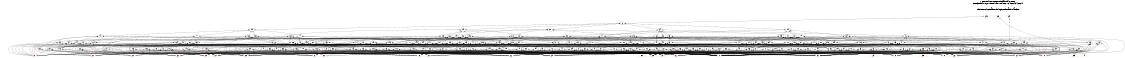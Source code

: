 # Network structure generated by ABC

digraph network {
size = "7.5,10";
center = true;
edge [dir = back];

{
  node [shape = plaintext];
  edge [style = invis];
  LevelTitle1 [label=""];
  LevelTitle2 [label=""];
  Level6 [label = ""];
  Level5 [label = ""];
  Level4 [label = ""];
  Level3 [label = ""];
  Level2 [label = ""];
  Level1 [label = ""];
  Level0 [label = ""];
  LevelTitle1 ->  LevelTitle2 ->  Level6 ->  Level5 ->  Level4 ->  Level3 ->  Level2 ->  Level1 ->  Level0;
}

{
  rank = same;
  LevelTitle1;
  title1 [shape=plaintext,
          fontsize=20,
          fontname = "Times-Roman",
          label="Network structure visualized by ABC\nBenchmark \"top\". Time was Wed Oct 16 16:07:34 2024. "
         ];
}

{
  rank = same;
  LevelTitle2;
  title2 [shape=plaintext,
          fontsize=18,
          fontname = "Times-Roman",
          label="The network contains 190 logic nodes and 0 latches.\n"
         ];
}

{
  rank = same;
  Level6;
  Node29 [label = "pd0", shape = invtriangle, color = coral, fillcolor = coral];
  Node30 [label = "pe0", shape = invtriangle, color = coral, fillcolor = coral];
  Node31 [label = "pf0", shape = invtriangle, color = coral, fillcolor = coral];
}

{
  rank = same;
  Level5;
  Node33 [label = "33\n", shape = ellipse];
}

{
  rank = same;
  Level4;
  Node34 [label = "34\n", shape = ellipse];
  Node104 [label = "104\n", shape = ellipse];
  Node140 [label = "140\n", shape = ellipse];
  Node179 [label = "179\n", shape = ellipse];
  Node201 [label = "201\n", shape = ellipse];
}

{
  rank = same;
  Level3;
  Node35 [label = "35\n", shape = ellipse];
  Node46 [label = "46\n", shape = ellipse];
  Node56 [label = "56\n", shape = ellipse];
  Node71 [label = "71\n", shape = ellipse];
  Node88 [label = "88\n", shape = ellipse];
  Node105 [label = "105\n", shape = ellipse];
  Node119 [label = "119\n", shape = ellipse];
  Node122 [label = "122\n", shape = ellipse];
  Node127 [label = "127\n", shape = ellipse];
  Node134 [label = "134\n", shape = ellipse];
  Node141 [label = "141\n", shape = ellipse];
  Node153 [label = "153\n", shape = ellipse];
  Node163 [label = "163\n", shape = ellipse];
  Node171 [label = "171\n", shape = ellipse];
  Node174 [label = "174\n", shape = ellipse];
  Node180 [label = "180\n", shape = ellipse];
  Node184 [label = "184\n", shape = ellipse];
  Node188 [label = "188\n", shape = ellipse];
  Node191 [label = "191\n", shape = ellipse];
  Node198 [label = "198\n", shape = ellipse];
  Node202 [label = "202\n", shape = ellipse];
  Node207 [label = "207\n", shape = ellipse];
  Node215 [label = "215\n", shape = ellipse];
  Node216 [label = "216\n", shape = ellipse];
  Node218 [label = "218\n", shape = ellipse];
}

{
  rank = same;
  Level2;
  Node36 [label = "36\n", shape = ellipse];
  Node41 [label = "41\n", shape = ellipse];
  Node43 [label = "43\n", shape = ellipse];
  Node47 [label = "47\n", shape = ellipse];
  Node51 [label = "51\n", shape = ellipse];
  Node53 [label = "53\n", shape = ellipse];
  Node57 [label = "57\n", shape = ellipse];
  Node60 [label = "60\n", shape = ellipse];
  Node63 [label = "63\n", shape = ellipse];
  Node66 [label = "66\n", shape = ellipse];
  Node68 [label = "68\n", shape = ellipse];
  Node72 [label = "72\n", shape = ellipse];
  Node74 [label = "74\n", shape = ellipse];
  Node77 [label = "77\n", shape = ellipse];
  Node81 [label = "81\n", shape = ellipse];
  Node84 [label = "84\n", shape = ellipse];
  Node89 [label = "89\n", shape = ellipse];
  Node92 [label = "92\n", shape = ellipse];
  Node97 [label = "97\n", shape = ellipse];
  Node101 [label = "101\n", shape = ellipse];
  Node106 [label = "106\n", shape = ellipse];
  Node108 [label = "108\n", shape = ellipse];
  Node111 [label = "111\n", shape = ellipse];
  Node114 [label = "114\n", shape = ellipse];
  Node117 [label = "117\n", shape = ellipse];
  Node120 [label = "120\n", shape = ellipse];
  Node121 [label = "121\n", shape = ellipse];
  Node123 [label = "123\n", shape = ellipse];
  Node125 [label = "125\n", shape = ellipse];
  Node128 [label = "128\n", shape = ellipse];
  Node131 [label = "131\n", shape = ellipse];
  Node135 [label = "135\n", shape = ellipse];
  Node138 [label = "138\n", shape = ellipse];
  Node139 [label = "139\n", shape = ellipse];
  Node142 [label = "142\n", shape = ellipse];
  Node144 [label = "144\n", shape = ellipse];
  Node147 [label = "147\n", shape = ellipse];
  Node154 [label = "154\n", shape = ellipse];
  Node155 [label = "155\n", shape = ellipse];
  Node157 [label = "157\n", shape = ellipse];
  Node159 [label = "159\n", shape = ellipse];
  Node164 [label = "164\n", shape = ellipse];
  Node167 [label = "167\n", shape = ellipse];
  Node169 [label = "169\n", shape = ellipse];
  Node172 [label = "172\n", shape = ellipse];
  Node175 [label = "175\n", shape = ellipse];
  Node177 [label = "177\n", shape = ellipse];
  Node181 [label = "181\n", shape = ellipse];
  Node183 [label = "183\n", shape = ellipse];
  Node185 [label = "185\n", shape = ellipse];
  Node189 [label = "189\n", shape = ellipse];
  Node192 [label = "192\n", shape = ellipse];
  Node195 [label = "195\n", shape = ellipse];
  Node196 [label = "196\n", shape = ellipse];
  Node199 [label = "199\n", shape = ellipse];
  Node200 [label = "200\n", shape = ellipse];
  Node203 [label = "203\n", shape = ellipse];
  Node206 [label = "206\n", shape = ellipse];
  Node208 [label = "208\n", shape = ellipse];
  Node209 [label = "209\n", shape = ellipse];
  Node210 [label = "210\n", shape = ellipse];
  Node212 [label = "212\n", shape = ellipse];
  Node217 [label = "217\n", shape = ellipse];
  Node219 [label = "219\n", shape = ellipse];
  Node220 [label = "220\n", shape = ellipse];
}

{
  rank = same;
  Level1;
  Node37 [label = "37\n", shape = ellipse];
  Node38 [label = "38\n", shape = ellipse];
  Node39 [label = "39\n", shape = ellipse];
  Node40 [label = "40\n", shape = ellipse];
  Node42 [label = "42\n", shape = ellipse];
  Node44 [label = "44\n", shape = ellipse];
  Node45 [label = "45\n", shape = ellipse];
  Node48 [label = "48\n", shape = ellipse];
  Node49 [label = "49\n", shape = ellipse];
  Node50 [label = "50\n", shape = ellipse];
  Node52 [label = "52\n", shape = ellipse];
  Node54 [label = "54\n", shape = ellipse];
  Node55 [label = "55\n", shape = ellipse];
  Node58 [label = "58\n", shape = ellipse];
  Node59 [label = "59\n", shape = ellipse];
  Node61 [label = "61\n", shape = ellipse];
  Node62 [label = "62\n", shape = ellipse];
  Node64 [label = "64\n", shape = ellipse];
  Node65 [label = "65\n", shape = ellipse];
  Node67 [label = "67\n", shape = ellipse];
  Node69 [label = "69\n", shape = ellipse];
  Node70 [label = "70\n", shape = ellipse];
  Node73 [label = "73\n", shape = ellipse];
  Node75 [label = "75\n", shape = ellipse];
  Node76 [label = "76\n", shape = ellipse];
  Node78 [label = "78\n", shape = ellipse];
  Node79 [label = "79\n", shape = ellipse];
  Node80 [label = "80\n", shape = ellipse];
  Node82 [label = "82\n", shape = ellipse];
  Node83 [label = "83\n", shape = ellipse];
  Node85 [label = "85\n", shape = ellipse];
  Node86 [label = "86\n", shape = ellipse];
  Node87 [label = "87\n", shape = ellipse];
  Node90 [label = "90\n", shape = ellipse];
  Node91 [label = "91\n", shape = ellipse];
  Node93 [label = "93\n", shape = ellipse];
  Node94 [label = "94\n", shape = ellipse];
  Node95 [label = "95\n", shape = ellipse];
  Node96 [label = "96\n", shape = ellipse];
  Node98 [label = "98\n", shape = ellipse];
  Node99 [label = "99\n", shape = ellipse];
  Node100 [label = "100\n", shape = ellipse];
  Node102 [label = "102\n", shape = ellipse];
  Node103 [label = "103\n", shape = ellipse];
  Node107 [label = "107\n", shape = ellipse];
  Node109 [label = "109\n", shape = ellipse];
  Node110 [label = "110\n", shape = ellipse];
  Node112 [label = "112\n", shape = ellipse];
  Node113 [label = "113\n", shape = ellipse];
  Node115 [label = "115\n", shape = ellipse];
  Node116 [label = "116\n", shape = ellipse];
  Node118 [label = "118\n", shape = ellipse];
  Node124 [label = "124\n", shape = ellipse];
  Node126 [label = "126\n", shape = ellipse];
  Node129 [label = "129\n", shape = ellipse];
  Node130 [label = "130\n", shape = ellipse];
  Node132 [label = "132\n", shape = ellipse];
  Node133 [label = "133\n", shape = ellipse];
  Node136 [label = "136\n", shape = ellipse];
  Node137 [label = "137\n", shape = ellipse];
  Node143 [label = "143\n", shape = ellipse];
  Node145 [label = "145\n", shape = ellipse];
  Node146 [label = "146\n", shape = ellipse];
  Node148 [label = "148\n", shape = ellipse];
  Node149 [label = "149\n", shape = ellipse];
  Node150 [label = "150\n", shape = ellipse];
  Node151 [label = "151\n", shape = ellipse];
  Node152 [label = "152\n", shape = ellipse];
  Node156 [label = "156\n", shape = ellipse];
  Node158 [label = "158\n", shape = ellipse];
  Node160 [label = "160\n", shape = ellipse];
  Node161 [label = "161\n", shape = ellipse];
  Node162 [label = "162\n", shape = ellipse];
  Node165 [label = "165\n", shape = ellipse];
  Node166 [label = "166\n", shape = ellipse];
  Node168 [label = "168\n", shape = ellipse];
  Node170 [label = "170\n", shape = ellipse];
  Node173 [label = "173\n", shape = ellipse];
  Node176 [label = "176\n", shape = ellipse];
  Node178 [label = "178\n", shape = ellipse];
  Node182 [label = "182\n", shape = ellipse];
  Node186 [label = "186\n", shape = ellipse];
  Node187 [label = "187\n", shape = ellipse];
  Node190 [label = "190\n", shape = ellipse];
  Node193 [label = "193\n", shape = ellipse];
  Node194 [label = "194\n", shape = ellipse];
  Node197 [label = "197\n", shape = ellipse];
  Node204 [label = "204\n", shape = ellipse];
  Node205 [label = "205\n", shape = ellipse];
  Node211 [label = "211\n", shape = ellipse];
  Node213 [label = "213\n", shape = ellipse];
  Node214 [label = "214\n", shape = ellipse];
  Node221 [label = "221\n", shape = ellipse];
  Node222 [label = "222\n", shape = ellipse];
}

{
  rank = same;
  Level0;
  Node1 [label = "pp", shape = triangle, color = coral, fillcolor = coral];
  Node2 [label = "pa0", shape = triangle, color = coral, fillcolor = coral];
  Node3 [label = "pq", shape = triangle, color = coral, fillcolor = coral];
  Node4 [label = "pb0", shape = triangle, color = coral, fillcolor = coral];
  Node5 [label = "pr", shape = triangle, color = coral, fillcolor = coral];
  Node6 [label = "pc0", shape = triangle, color = coral, fillcolor = coral];
  Node7 [label = "ps", shape = triangle, color = coral, fillcolor = coral];
  Node8 [label = "pt", shape = triangle, color = coral, fillcolor = coral];
  Node9 [label = "pu", shape = triangle, color = coral, fillcolor = coral];
  Node10 [label = "pv", shape = triangle, color = coral, fillcolor = coral];
  Node11 [label = "pw", shape = triangle, color = coral, fillcolor = coral];
  Node12 [label = "px", shape = triangle, color = coral, fillcolor = coral];
  Node13 [label = "py", shape = triangle, color = coral, fillcolor = coral];
  Node14 [label = "pz", shape = triangle, color = coral, fillcolor = coral];
  Node15 [label = "pa", shape = triangle, color = coral, fillcolor = coral];
  Node16 [label = "pb", shape = triangle, color = coral, fillcolor = coral];
  Node17 [label = "pc", shape = triangle, color = coral, fillcolor = coral];
  Node18 [label = "pe", shape = triangle, color = coral, fillcolor = coral];
  Node19 [label = "pf", shape = triangle, color = coral, fillcolor = coral];
  Node20 [label = "pg", shape = triangle, color = coral, fillcolor = coral];
  Node21 [label = "ph", shape = triangle, color = coral, fillcolor = coral];
  Node22 [label = "pi", shape = triangle, color = coral, fillcolor = coral];
  Node23 [label = "pj", shape = triangle, color = coral, fillcolor = coral];
  Node24 [label = "pk", shape = triangle, color = coral, fillcolor = coral];
  Node25 [label = "pl", shape = triangle, color = coral, fillcolor = coral];
  Node26 [label = "pm", shape = triangle, color = coral, fillcolor = coral];
  Node27 [label = "pn", shape = triangle, color = coral, fillcolor = coral];
  Node28 [label = "po", shape = triangle, color = coral, fillcolor = coral];
}

title1 -> title2 [style = invis];
title2 -> Node29 [style = invis];
title2 -> Node30 [style = invis];
title2 -> Node31 [style = invis];
Node29 -> Node30 [style = invis];
Node30 -> Node31 [style = invis];
Node29 -> Node33 [style = solid];
Node30 -> Node221 [style = solid];
Node31 -> Node222 [style = solid];
Node33 -> Node34 [style = solid];
Node33 -> Node104 [style = solid];
Node33 -> Node140 [style = solid];
Node33 -> Node179 [style = solid];
Node33 -> Node201 [style = solid];
Node34 -> Node35 [style = solid];
Node34 -> Node46 [style = solid];
Node34 -> Node56 [style = solid];
Node34 -> Node71 [style = solid];
Node34 -> Node88 [style = solid];
Node35 -> Node36 [style = solid];
Node35 -> Node41 [style = solid];
Node35 -> Node43 [style = solid];
Node35 -> Node45 [style = solid];
Node35 -> Node26 [style = solid];
Node36 -> Node37 [style = solid];
Node36 -> Node38 [style = solid];
Node36 -> Node39 [style = solid];
Node36 -> Node40 [style = solid];
Node36 -> Node27 [style = solid];
Node37 -> Node14 [style = solid];
Node37 -> Node17 [style = solid];
Node38 -> Node13 [style = solid];
Node38 -> Node15 [style = solid];
Node38 -> Node23 [style = solid];
Node39 -> Node5 [style = solid];
Node39 -> Node18 [style = solid];
Node39 -> Node24 [style = solid];
Node40 -> Node3 [style = solid];
Node40 -> Node17 [style = solid];
Node40 -> Node23 [style = solid];
Node40 -> Node26 [style = solid];
Node41 -> Node42 [style = solid];
Node41 -> Node11 [style = solid];
Node41 -> Node15 [style = solid];
Node41 -> Node17 [style = solid];
Node41 -> Node27 [style = solid];
Node42 -> Node12 [style = solid];
Node42 -> Node22 [style = solid];
Node43 -> Node44 [style = solid];
Node43 -> Node3 [style = solid];
Node43 -> Node15 [style = solid];
Node44 -> Node9 [style = solid];
Node44 -> Node23 [style = solid];
Node45 -> Node17 [style = solid];
Node45 -> Node20 [style = solid];
Node46 -> Node47 [style = solid];
Node46 -> Node51 [style = solid];
Node46 -> Node53 [style = solid];
Node46 -> Node55 [style = solid];
Node46 -> Node25 [style = solid];
Node47 -> Node38 [style = solid];
Node47 -> Node48 [style = solid];
Node47 -> Node49 [style = solid];
Node47 -> Node50 [style = solid];
Node47 -> Node25 [style = solid];
Node48 -> Node7 [style = solid];
Node48 -> Node8 [style = solid];
Node48 -> Node10 [style = solid];
Node48 -> Node17 [style = solid];
Node49 -> Node18 [style = solid];
Node49 -> Node21 [style = solid];
Node50 -> Node17 [style = solid];
Node50 -> Node20 [style = solid];
Node50 -> Node27 [style = solid];
Node51 -> Node52 [style = solid];
Node51 -> Node11 [style = solid];
Node51 -> Node17 [style = solid];
Node51 -> Node27 [style = solid];
Node52 -> Node12 [style = solid];
Node52 -> Node18 [style = solid];
Node52 -> Node22 [style = solid];
Node53 -> Node54 [style = solid];
Node53 -> Node7 [style = solid];
Node53 -> Node8 [style = solid];
Node54 -> Node9 [style = solid];
Node54 -> Node10 [style = solid];
Node55 -> Node15 [style = solid];
Node55 -> Node17 [style = solid];
Node56 -> Node57 [style = solid];
Node56 -> Node60 [style = solid];
Node56 -> Node63 [style = solid];
Node56 -> Node66 [style = solid];
Node56 -> Node68 [style = solid];
Node57 -> Node39 [style = solid];
Node57 -> Node58 [style = solid];
Node57 -> Node59 [style = solid];
Node57 -> Node8 [style = solid];
Node57 -> Node22 [style = solid];
Node58 -> Node7 [style = solid];
Node58 -> Node17 [style = solid];
Node58 -> Node18 [style = solid];
Node58 -> Node25 [style = solid];
Node59 -> Node1 [style = solid];
Node59 -> Node17 [style = solid];
Node59 -> Node21 [style = solid];
Node59 -> Node26 [style = solid];
Node60 -> Node61 [style = solid];
Node60 -> Node62 [style = solid];
Node60 -> Node8 [style = solid];
Node60 -> Node22 [style = solid];
Node60 -> Node25 [style = solid];
Node61 -> Node7 [style = solid];
Node61 -> Node15 [style = solid];
Node61 -> Node17 [style = solid];
Node61 -> Node25 [style = solid];
Node62 -> Node17 [style = solid];
Node62 -> Node18 [style = solid];
Node62 -> Node20 [style = solid];
Node63 -> Node64 [style = solid];
Node63 -> Node65 [style = solid];
Node63 -> Node12 [style = solid];
Node63 -> Node21 [style = solid];
Node64 -> Node5 [style = solid];
Node64 -> Node15 [style = solid];
Node65 -> Node1 [style = solid];
Node65 -> Node14 [style = solid];
Node65 -> Node17 [style = solid];
Node65 -> Node24 [style = solid];
Node66 -> Node54 [style = solid];
Node66 -> Node67 [style = solid];
Node66 -> Node7 [style = solid];
Node66 -> Node8 [style = solid];
Node66 -> Node25 [style = solid];
Node67 -> Node17 [style = solid];
Node67 -> Node18 [style = solid];
Node68 -> Node69 [style = solid];
Node68 -> Node70 [style = solid];
Node68 -> Node11 [style = solid];
Node68 -> Node15 [style = solid];
Node69 -> Node15 [style = solid];
Node69 -> Node17 [style = solid];
Node69 -> Node20 [style = solid];
Node69 -> Node22 [style = solid];
Node69 -> Node25 [style = solid];
Node70 -> Node13 [style = solid];
Node70 -> Node17 [style = solid];
Node70 -> Node20 [style = solid];
Node70 -> Node27 [style = solid];
Node71 -> Node72 [style = solid];
Node71 -> Node74 [style = solid];
Node71 -> Node77 [style = solid];
Node71 -> Node81 [style = solid];
Node71 -> Node84 [style = solid];
Node72 -> Node73 [style = solid];
Node72 -> Node11 [style = solid];
Node72 -> Node13 [style = solid];
Node72 -> Node18 [style = solid];
Node73 -> Node12 [style = solid];
Node73 -> Node14 [style = solid];
Node73 -> Node17 [style = solid];
Node73 -> Node27 [style = solid];
Node74 -> Node75 [style = solid];
Node74 -> Node76 [style = solid];
Node74 -> Node5 [style = solid];
Node74 -> Node13 [style = solid];
Node75 -> Node17 [style = solid];
Node75 -> Node23 [style = solid];
Node76 -> Node3 [style = solid];
Node76 -> Node14 [style = solid];
Node76 -> Node15 [style = solid];
Node76 -> Node24 [style = solid];
Node77 -> Node44 [style = solid];
Node77 -> Node55 [style = solid];
Node77 -> Node78 [style = solid];
Node77 -> Node79 [style = solid];
Node77 -> Node80 [style = solid];
Node78 -> Node3 [style = solid];
Node78 -> Node23 [style = solid];
Node78 -> Node24 [style = solid];
Node79 -> Node5 [style = solid];
Node79 -> Node26 [style = solid];
Node80 -> Node3 [style = solid];
Node80 -> Node10 [style = solid];
Node81 -> Node67 [style = solid];
Node81 -> Node82 [style = solid];
Node81 -> Node83 [style = solid];
Node81 -> Node24 [style = solid];
Node81 -> Node25 [style = solid];
Node82 -> Node15 [style = solid];
Node82 -> Node16 [style = solid];
Node82 -> Node17 [style = solid];
Node82 -> Node24 [style = solid];
Node82 -> Node25 [style = solid];
Node83 -> Node15 [style = solid];
Node83 -> Node17 [style = solid];
Node83 -> Node26 [style = solid];
Node83 -> Node27 [style = solid];
Node84 -> Node37 [style = solid];
Node84 -> Node85 [style = solid];
Node84 -> Node86 [style = solid];
Node84 -> Node87 [style = solid];
Node84 -> Node27 [style = solid];
Node85 -> Node20 [style = solid];
Node85 -> Node24 [style = solid];
Node85 -> Node28 [style = solid];
Node86 -> Node3 [style = solid];
Node86 -> Node15 [style = solid];
Node86 -> Node17 [style = solid];
Node86 -> Node26 [style = solid];
Node87 -> Node11 [style = solid];
Node87 -> Node12 [style = solid];
Node87 -> Node13 [style = solid];
Node87 -> Node15 [style = solid];
Node88 -> Node89 [style = solid];
Node88 -> Node92 [style = solid];
Node88 -> Node97 [style = solid];
Node88 -> Node101 [style = solid];
Node89 -> Node48 [style = solid];
Node89 -> Node75 [style = solid];
Node89 -> Node90 [style = solid];
Node89 -> Node91 [style = solid];
Node89 -> Node25 [style = solid];
Node90 -> Node15 [style = solid];
Node90 -> Node21 [style = solid];
Node91 -> Node10 [style = solid];
Node91 -> Node15 [style = solid];
Node91 -> Node21 [style = solid];
Node92 -> Node93 [style = solid];
Node92 -> Node55 [style = solid];
Node92 -> Node94 [style = solid];
Node92 -> Node95 [style = solid];
Node92 -> Node96 [style = solid];
Node93 -> Node13 [style = solid];
Node93 -> Node15 [style = solid];
Node94 -> Node20 [style = solid];
Node94 -> Node26 [style = solid];
Node94 -> Node28 [style = solid];
Node95 -> Node3 [style = solid];
Node95 -> Node9 [style = solid];
Node96 -> Node11 [style = solid];
Node96 -> Node17 [style = solid];
Node96 -> Node20 [style = solid];
Node96 -> Node28 [style = solid];
Node97 -> Node98 [style = solid];
Node97 -> Node99 [style = solid];
Node97 -> Node100 [style = solid];
Node97 -> Node10 [style = solid];
Node97 -> Node17 [style = solid];
Node98 -> Node21 [style = solid];
Node98 -> Node23 [style = solid];
Node98 -> Node26 [style = solid];
Node99 -> Node5 [style = solid];
Node99 -> Node15 [style = solid];
Node99 -> Node17 [style = solid];
Node99 -> Node24 [style = solid];
Node100 -> Node18 [style = solid];
Node100 -> Node21 [style = solid];
Node100 -> Node23 [style = solid];
Node100 -> Node25 [style = solid];
Node101 -> Node67 [style = solid];
Node101 -> Node94 [style = solid];
Node101 -> Node95 [style = solid];
Node101 -> Node102 [style = solid];
Node101 -> Node103 [style = solid];
Node102 -> Node20 [style = solid];
Node102 -> Node28 [style = solid];
Node103 -> Node3 [style = solid];
Node103 -> Node9 [style = solid];
Node103 -> Node11 [style = solid];
Node103 -> Node13 [style = solid];
Node104 -> Node105 [style = solid];
Node104 -> Node119 [style = solid];
Node104 -> Node122 [style = solid];
Node104 -> Node127 [style = solid];
Node104 -> Node134 [style = solid];
Node105 -> Node106 [style = solid];
Node105 -> Node108 [style = solid];
Node105 -> Node111 [style = solid];
Node105 -> Node114 [style = solid];
Node105 -> Node117 [style = solid];
Node106 -> Node45 [style = solid];
Node106 -> Node44 [style = solid];
Node106 -> Node107 [style = solid];
Node106 -> Node15 [style = solid];
Node107 -> Node3 [style = solid];
Node107 -> Node13 [style = solid];
Node108 -> Node52 [style = solid];
Node108 -> Node109 [style = solid];
Node108 -> Node110 [style = solid];
Node108 -> Node11 [style = solid];
Node108 -> Node28 [style = solid];
Node109 -> Node17 [style = solid];
Node109 -> Node18 [style = solid];
Node109 -> Node20 [style = solid];
Node109 -> Node22 [style = solid];
Node110 -> Node17 [style = solid];
Node110 -> Node21 [style = solid];
Node110 -> Node27 [style = solid];
Node111 -> Node42 [style = solid];
Node111 -> Node112 [style = solid];
Node111 -> Node113 [style = solid];
Node111 -> Node11 [style = solid];
Node111 -> Node28 [style = solid];
Node112 -> Node15 [style = solid];
Node112 -> Node17 [style = solid];
Node112 -> Node20 [style = solid];
Node112 -> Node22 [style = solid];
Node113 -> Node15 [style = solid];
Node113 -> Node17 [style = solid];
Node113 -> Node21 [style = solid];
Node113 -> Node27 [style = solid];
Node114 -> Node37 [style = solid];
Node114 -> Node49 [style = solid];
Node114 -> Node67 [style = solid];
Node114 -> Node115 [style = solid];
Node114 -> Node116 [style = solid];
Node115 -> Node23 [style = solid];
Node115 -> Node27 [style = solid];
Node116 -> Node13 [style = solid];
Node116 -> Node14 [style = solid];
Node117 -> Node118 [style = solid];
Node117 -> Node10 [style = solid];
Node117 -> Node14 [style = solid];
Node117 -> Node26 [style = solid];
Node118 -> Node5 [style = solid];
Node118 -> Node17 [style = solid];
Node118 -> Node18 [style = solid];
Node118 -> Node21 [style = solid];
Node118 -> Node23 [style = solid];
Node119 -> Node120 [style = solid];
Node119 -> Node121 [style = solid];
Node119 -> Node62 [style = solid];
Node119 -> Node9 [style = solid];
Node119 -> Node25 [style = solid];
Node120 -> Node55 [style = solid];
Node120 -> Node54 [style = solid];
Node120 -> Node67 [style = solid];
Node120 -> Node23 [style = solid];
Node120 -> Node25 [style = solid];
Node121 -> Node67 [style = solid];
Node121 -> Node12 [style = solid];
Node121 -> Node14 [style = solid];
Node121 -> Node21 [style = solid];
Node121 -> Node27 [style = solid];
Node122 -> Node123 [style = solid];
Node122 -> Node125 [style = solid];
Node122 -> Node113 [style = solid];
Node122 -> Node12 [style = solid];
Node122 -> Node14 [style = solid];
Node123 -> Node50 [style = solid];
Node123 -> Node124 [style = solid];
Node123 -> Node11 [style = solid];
Node123 -> Node13 [style = solid];
Node123 -> Node18 [style = solid];
Node124 -> Node9 [style = solid];
Node124 -> Node15 [style = solid];
Node124 -> Node17 [style = solid];
Node124 -> Node20 [style = solid];
Node124 -> Node25 [style = solid];
Node125 -> Node126 [style = solid];
Node125 -> Node64 [style = solid];
Node125 -> Node21 [style = solid];
Node125 -> Node24 [style = solid];
Node125 -> Node26 [style = solid];
Node126 -> Node1 [style = solid];
Node126 -> Node17 [style = solid];
Node127 -> Node128 [style = solid];
Node127 -> Node131 [style = solid];
Node127 -> Node132 [style = solid];
Node127 -> Node115 [style = solid];
Node127 -> Node133 [style = solid];
Node128 -> Node55 [style = solid];
Node128 -> Node109 [style = solid];
Node128 -> Node129 [style = solid];
Node128 -> Node130 [style = solid];
Node128 -> Node24 [style = solid];
Node129 -> Node5 [style = solid];
Node129 -> Node14 [style = solid];
Node129 -> Node21 [style = solid];
Node129 -> Node23 [style = solid];
Node130 -> Node26 [style = solid];
Node130 -> Node28 [style = solid];
Node131 -> Node67 [style = solid];
Node131 -> Node11 [style = solid];
Node131 -> Node20 [style = solid];
Node131 -> Node22 [style = solid];
Node131 -> Node27 [style = solid];
Node132 -> Node17 [style = solid];
Node132 -> Node21 [style = solid];
Node133 -> Node14 [style = solid];
Node133 -> Node15 [style = solid];
Node134 -> Node135 [style = solid];
Node134 -> Node138 [style = solid];
Node134 -> Node139 [style = solid];
Node134 -> Node13 [style = solid];
Node134 -> Node17 [style = solid];
Node135 -> Node112 [style = solid];
Node135 -> Node130 [style = solid];
Node135 -> Node136 [style = solid];
Node135 -> Node137 [style = solid];
Node136 -> Node17 [style = solid];
Node136 -> Node20 [style = solid];
Node136 -> Node24 [style = solid];
Node136 -> Node28 [style = solid];
Node137 -> Node3 [style = solid];
Node137 -> Node11 [style = solid];
Node137 -> Node13 [style = solid];
Node137 -> Node15 [style = solid];
Node138 -> Node55 [style = solid];
Node138 -> Node11 [style = solid];
Node138 -> Node20 [style = solid];
Node138 -> Node22 [style = solid];
Node138 -> Node27 [style = solid];
Node139 -> Node115 [style = solid];
Node139 -> Node18 [style = solid];
Node139 -> Node20 [style = solid];
Node140 -> Node141 [style = solid];
Node140 -> Node153 [style = solid];
Node140 -> Node163 [style = solid];
Node140 -> Node171 [style = solid];
Node140 -> Node174 [style = solid];
Node141 -> Node142 [style = solid];
Node141 -> Node144 [style = solid];
Node141 -> Node147 [style = solid];
Node141 -> Node151 [style = solid];
Node141 -> Node152 [style = solid];
Node142 -> Node37 [style = solid];
Node142 -> Node107 [style = solid];
Node142 -> Node143 [style = solid];
Node142 -> Node9 [style = solid];
Node142 -> Node28 [style = solid];
Node143 -> Node11 [style = solid];
Node143 -> Node12 [style = solid];
Node144 -> Node145 [style = solid];
Node144 -> Node146 [style = solid];
Node144 -> Node8 [style = solid];
Node144 -> Node26 [style = solid];
Node145 -> Node1 [style = solid];
Node145 -> Node7 [style = solid];
Node146 -> Node5 [style = solid];
Node146 -> Node10 [style = solid];
Node146 -> Node17 [style = solid];
Node146 -> Node18 [style = solid];
Node146 -> Node21 [style = solid];
Node147 -> Node148 [style = solid];
Node147 -> Node149 [style = solid];
Node147 -> Node150 [style = solid];
Node147 -> Node9 [style = solid];
Node147 -> Node13 [style = solid];
Node148 -> Node1 [style = solid];
Node148 -> Node7 [style = solid];
Node148 -> Node15 [style = solid];
Node148 -> Node17 [style = solid];
Node148 -> Node28 [style = solid];
Node149 -> Node8 [style = solid];
Node149 -> Node11 [style = solid];
Node149 -> Node12 [style = solid];
Node149 -> Node22 [style = solid];
Node150 -> Node3 [style = solid];
Node150 -> Node17 [style = solid];
Node150 -> Node18 [style = solid];
Node150 -> Node20 [style = solid];
Node150 -> Node23 [style = solid];
Node151 -> Node1 [style = solid];
Node151 -> Node7 [style = solid];
Node151 -> Node8 [style = solid];
Node151 -> Node15 [style = solid];
Node152 -> Node5 [style = solid];
Node152 -> Node10 [style = solid];
Node153 -> Node154 [style = solid];
Node153 -> Node155 [style = solid];
Node153 -> Node157 [style = solid];
Node153 -> Node159 [style = solid];
Node154 -> Node145 [style = solid];
Node154 -> Node5 [style = solid];
Node154 -> Node10 [style = solid];
Node154 -> Node13 [style = solid];
Node154 -> Node14 [style = solid];
Node155 -> Node95 [style = solid];
Node155 -> Node143 [style = solid];
Node155 -> Node156 [style = solid];
Node155 -> Node18 [style = solid];
Node155 -> Node28 [style = solid];
Node156 -> Node8 [style = solid];
Node156 -> Node17 [style = solid];
Node157 -> Node91 [style = solid];
Node157 -> Node145 [style = solid];
Node157 -> Node158 [style = solid];
Node158 -> Node5 [style = solid];
Node158 -> Node8 [style = solid];
Node158 -> Node17 [style = solid];
Node158 -> Node26 [style = solid];
Node159 -> Node93 [style = solid];
Node159 -> Node160 [style = solid];
Node159 -> Node161 [style = solid];
Node159 -> Node162 [style = solid];
Node159 -> Node12 [style = solid];
Node160 -> Node1 [style = solid];
Node160 -> Node7 [style = solid];
Node160 -> Node18 [style = solid];
Node161 -> Node8 [style = solid];
Node161 -> Node17 [style = solid];
Node161 -> Node21 [style = solid];
Node161 -> Node22 [style = solid];
Node162 -> Node3 [style = solid];
Node162 -> Node17 [style = solid];
Node162 -> Node20 [style = solid];
Node162 -> Node23 [style = solid];
Node162 -> Node24 [style = solid];
Node163 -> Node164 [style = solid];
Node163 -> Node167 [style = solid];
Node163 -> Node169 [style = solid];
Node163 -> Node170 [style = solid];
Node164 -> Node165 [style = solid];
Node164 -> Node166 [style = solid];
Node164 -> Node8 [style = solid];
Node164 -> Node18 [style = solid];
Node164 -> Node28 [style = solid];
Node165 -> Node5 [style = solid];
Node165 -> Node9 [style = solid];
Node165 -> Node17 [style = solid];
Node165 -> Node26 [style = solid];
Node166 -> Node1 [style = solid];
Node166 -> Node3 [style = solid];
Node166 -> Node7 [style = solid];
Node166 -> Node10 [style = solid];
Node167 -> Node65 [style = solid];
Node167 -> Node168 [style = solid];
Node167 -> Node3 [style = solid];
Node167 -> Node18 [style = solid];
Node167 -> Node28 [style = solid];
Node168 -> Node5 [style = solid];
Node168 -> Node11 [style = solid];
Node168 -> Node12 [style = solid];
Node168 -> Node13 [style = solid];
Node169 -> Node54 [style = solid];
Node169 -> Node130 [style = solid];
Node169 -> Node145 [style = solid];
Node169 -> Node156 [style = solid];
Node170 -> Node3 [style = solid];
Node170 -> Node5 [style = solid];
Node170 -> Node15 [style = solid];
Node171 -> Node172 [style = solid];
Node171 -> Node149 [style = solid];
Node171 -> Node173 [style = solid];
Node172 -> Node145 [style = solid];
Node172 -> Node146 [style = solid];
Node172 -> Node8 [style = solid];
Node172 -> Node12 [style = solid];
Node172 -> Node14 [style = solid];
Node173 -> Node1 [style = solid];
Node173 -> Node7 [style = solid];
Node173 -> Node17 [style = solid];
Node173 -> Node18 [style = solid];
Node173 -> Node28 [style = solid];
Node174 -> Node175 [style = solid];
Node174 -> Node177 [style = solid];
Node174 -> Node64 [style = solid];
Node174 -> Node28 [style = solid];
Node175 -> Node64 [style = solid];
Node175 -> Node145 [style = solid];
Node175 -> Node176 [style = solid];
Node175 -> Node10 [style = solid];
Node175 -> Node14 [style = solid];
Node176 -> Node8 [style = solid];
Node176 -> Node12 [style = solid];
Node176 -> Node17 [style = solid];
Node176 -> Node21 [style = solid];
Node177 -> Node126 [style = solid];
Node177 -> Node178 [style = solid];
Node177 -> Node116 [style = solid];
Node177 -> Node143 [style = solid];
Node178 -> Node3 [style = solid];
Node178 -> Node24 [style = solid];
Node179 -> Node180 [style = solid];
Node179 -> Node184 [style = solid];
Node179 -> Node188 [style = solid];
Node179 -> Node191 [style = solid];
Node179 -> Node198 [style = solid];
Node180 -> Node181 [style = solid];
Node180 -> Node183 [style = solid];
Node180 -> Node150 [style = solid];
Node180 -> Node9 [style = solid];
Node180 -> Node26 [style = solid];
Node181 -> Node126 [style = solid];
Node181 -> Node182 [style = solid];
Node181 -> Node12 [style = solid];
Node181 -> Node21 [style = solid];
Node181 -> Node24 [style = solid];
Node182 -> Node5 [style = solid];
Node182 -> Node14 [style = solid];
Node182 -> Node18 [style = solid];
Node183 -> Node148 [style = solid];
Node183 -> Node173 [style = solid];
Node183 -> Node8 [style = solid];
Node183 -> Node22 [style = solid];
Node183 -> Node26 [style = solid];
Node184 -> Node185 [style = solid];
Node184 -> Node187 [style = solid];
Node184 -> Node15 [style = solid];
Node184 -> Node26 [style = solid];
Node185 -> Node55 [style = solid];
Node185 -> Node186 [style = solid];
Node185 -> Node10 [style = solid];
Node185 -> Node14 [style = solid];
Node185 -> Node23 [style = solid];
Node186 -> Node3 [style = solid];
Node186 -> Node5 [style = solid];
Node186 -> Node9 [style = solid];
Node186 -> Node13 [style = solid];
Node187 -> Node5 [style = solid];
Node187 -> Node10 [style = solid];
Node187 -> Node17 [style = solid];
Node187 -> Node21 [style = solid];
Node187 -> Node23 [style = solid];
Node188 -> Node189 [style = solid];
Node188 -> Node95 [style = solid];
Node188 -> Node116 [style = solid];
Node188 -> Node190 [style = solid];
Node188 -> Node26 [style = solid];
Node189 -> Node67 [style = solid];
Node189 -> Node178 [style = solid];
Node189 -> Node20 [style = solid];
Node189 -> Node23 [style = solid];
Node190 -> Node5 [style = solid];
Node190 -> Node10 [style = solid];
Node190 -> Node17 [style = solid];
Node190 -> Node18 [style = solid];
Node190 -> Node23 [style = solid];
Node191 -> Node192 [style = solid];
Node191 -> Node195 [style = solid];
Node191 -> Node196 [style = solid];
Node191 -> Node197 [style = solid];
Node192 -> Node133 [style = solid];
Node192 -> Node187 [style = solid];
Node192 -> Node193 [style = solid];
Node192 -> Node194 [style = solid];
Node193 -> Node3 [style = solid];
Node193 -> Node17 [style = solid];
Node193 -> Node18 [style = solid];
Node193 -> Node20 [style = solid];
Node193 -> Node24 [style = solid];
Node194 -> Node11 [style = solid];
Node194 -> Node13 [style = solid];
Node194 -> Node28 [style = solid];
Node195 -> Node67 [style = solid];
Node195 -> Node1 [style = solid];
Node195 -> Node24 [style = solid];
Node195 -> Node28 [style = solid];
Node196 -> Node132 [style = solid];
Node196 -> Node151 [style = solid];
Node196 -> Node12 [style = solid];
Node196 -> Node22 [style = solid];
Node197 -> Node22 [style = solid];
Node197 -> Node26 [style = solid];
Node198 -> Node189 [style = solid];
Node198 -> Node199 [style = solid];
Node198 -> Node200 [style = solid];
Node198 -> Node197 [style = solid];
Node198 -> Node13 [style = solid];
Node199 -> Node118 [style = solid];
Node199 -> Node14 [style = solid];
Node199 -> Node24 [style = solid];
Node199 -> Node26 [style = solid];
Node200 -> Node55 [style = solid];
Node200 -> Node1 [style = solid];
Node200 -> Node24 [style = solid];
Node200 -> Node28 [style = solid];
Node201 -> Node202 [style = solid];
Node201 -> Node207 [style = solid];
Node201 -> Node215 [style = solid];
Node201 -> Node216 [style = solid];
Node201 -> Node218 [style = solid];
Node202 -> Node203 [style = solid];
Node202 -> Node206 [style = solid];
Node202 -> Node130 [style = solid];
Node202 -> Node193 [style = solid];
Node203 -> Node178 [style = solid];
Node203 -> Node197 [style = solid];
Node203 -> Node204 [style = solid];
Node203 -> Node205 [style = solid];
Node203 -> Node18 [style = solid];
Node204 -> Node1 [style = solid];
Node204 -> Node5 [style = solid];
Node204 -> Node17 [style = solid];
Node204 -> Node26 [style = solid];
Node204 -> Node28 [style = solid];
Node205 -> Node1 [style = solid];
Node205 -> Node15 [style = solid];
Node205 -> Node17 [style = solid];
Node205 -> Node21 [style = solid];
Node205 -> Node24 [style = solid];
Node206 -> Node126 [style = solid];
Node206 -> Node170 [style = solid];
Node206 -> Node24 [style = solid];
Node206 -> Node26 [style = solid];
Node206 -> Node28 [style = solid];
Node207 -> Node208 [style = solid];
Node207 -> Node209 [style = solid];
Node207 -> Node210 [style = solid];
Node207 -> Node212 [style = solid];
Node207 -> Node214 [style = solid];
Node208 -> Node55 [style = solid];
Node208 -> Node67 [style = solid];
Node208 -> Node20 [style = solid];
Node208 -> Node21 [style = solid];
Node209 -> Node55 [style = solid];
Node209 -> Node67 [style = solid];
Node209 -> Node22 [style = solid];
Node209 -> Node23 [style = solid];
Node210 -> Node211 [style = solid];
Node210 -> Node6 [style = solid];
Node210 -> Node15 [style = solid];
Node210 -> Node17 [style = solid];
Node210 -> Node18 [style = solid];
Node211 -> Node15 [style = solid];
Node211 -> Node17 [style = solid];
Node211 -> Node25 [style = solid];
Node211 -> Node27 [style = solid];
Node212 -> Node132 [style = solid];
Node212 -> Node151 [style = solid];
Node212 -> Node213 [style = solid];
Node212 -> Node22 [style = solid];
Node212 -> Node26 [style = solid];
Node213 -> Node1 [style = solid];
Node213 -> Node17 [style = solid];
Node213 -> Node18 [style = solid];
Node213 -> Node21 [style = solid];
Node213 -> Node24 [style = solid];
Node214 -> Node17 [style = solid];
Node214 -> Node18 [style = solid];
Node214 -> Node25 [style = solid];
Node214 -> Node26 [style = solid];
Node214 -> Node27 [style = solid];
Node215 -> Node200 [style = solid];
Node215 -> Node205 [style = solid];
Node215 -> Node11 [style = solid];
Node215 -> Node12 [style = solid];
Node215 -> Node22 [style = solid];
Node216 -> Node195 [style = solid];
Node216 -> Node217 [style = solid];
Node216 -> Node143 [style = solid];
Node216 -> Node182 [style = solid];
Node216 -> Node22 [style = solid];
Node217 -> Node75 [style = solid];
Node217 -> Node178 [style = solid];
Node217 -> Node13 [style = solid];
Node218 -> Node219 [style = solid];
Node218 -> Node220 [style = solid];
Node218 -> Node42 [style = solid];
Node218 -> Node213 [style = solid];
Node218 -> Node26 [style = solid];
Node219 -> Node160 [style = solid];
Node219 -> Node161 [style = solid];
Node220 -> Node95 [style = solid];
Node220 -> Node162 [style = solid];
Node220 -> Node190 [style = solid];
Node220 -> Node15 [style = solid];
Node220 -> Node26 [style = solid];
Node221 -> Node2 [style = solid];
Node221 -> Node15 [style = solid];
Node221 -> Node17 [style = solid];
Node221 -> Node18 [style = solid];
Node221 -> Node19 [style = solid];
Node222 -> Node4 [style = solid];
Node222 -> Node15 [style = solid];
Node222 -> Node17 [style = solid];
Node222 -> Node18 [style = solid];
}

